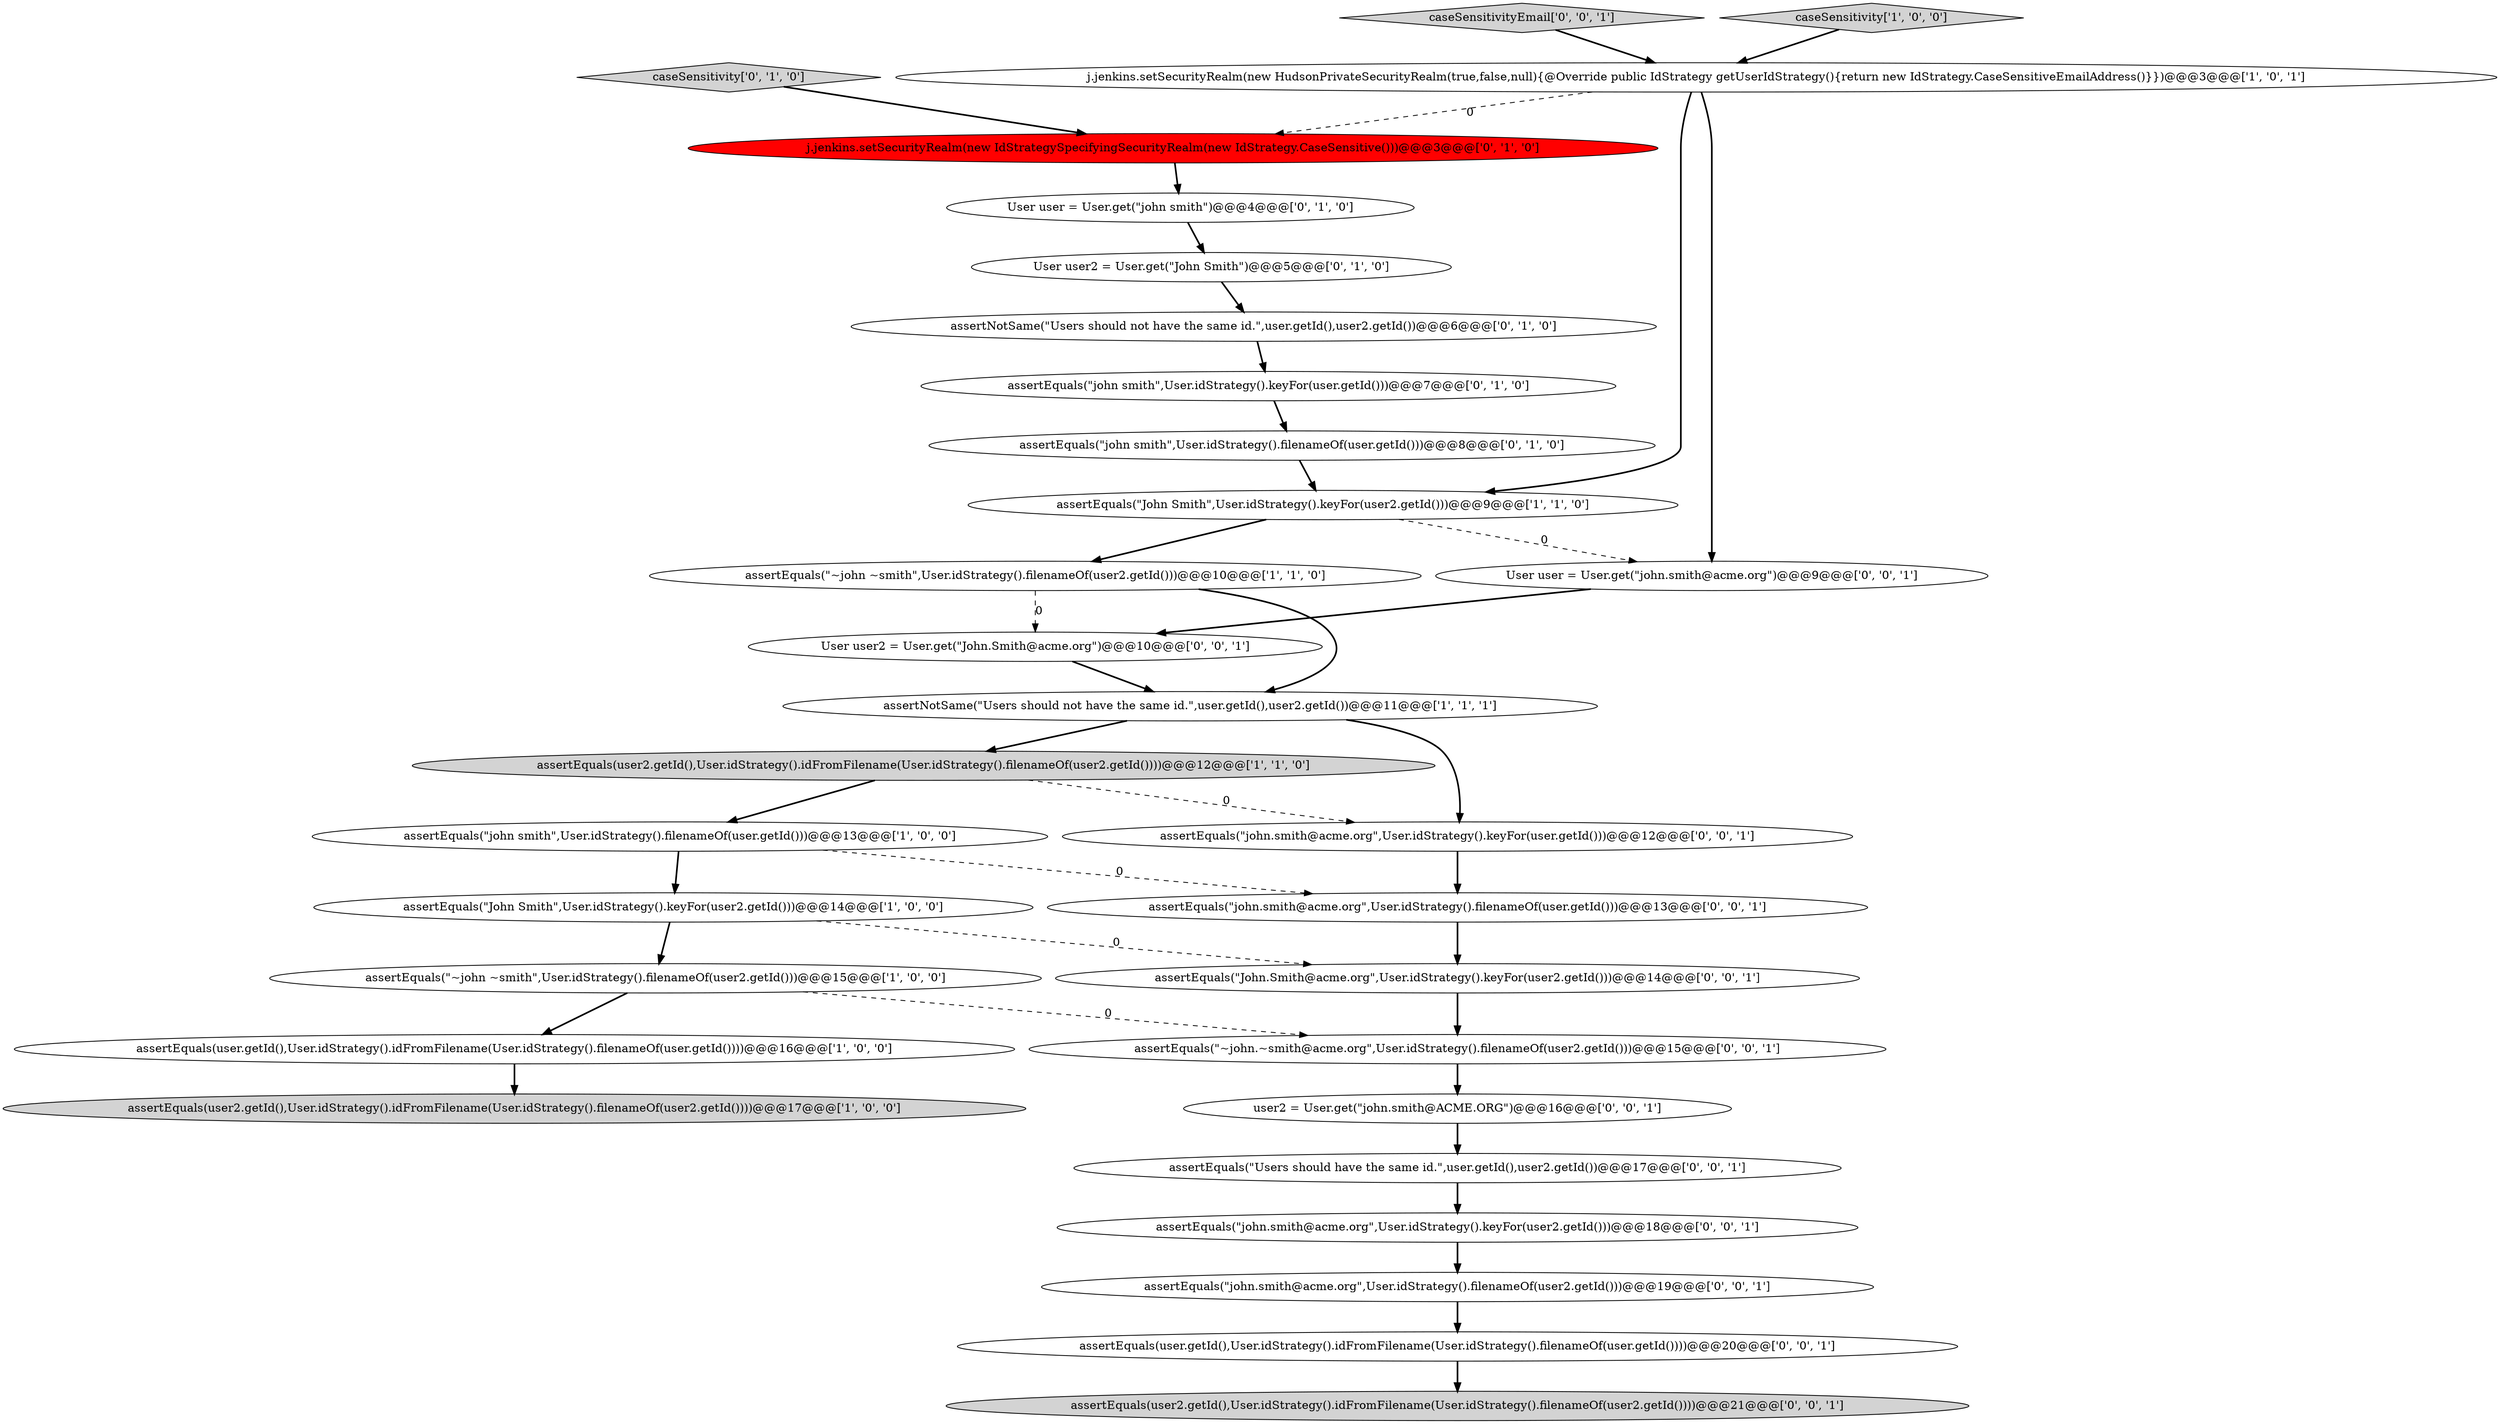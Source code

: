 digraph {
10 [style = filled, label = "assertEquals(\"~john ~smith\",User.idStrategy().filenameOf(user2.getId()))@@@15@@@['1', '0', '0']", fillcolor = white, shape = ellipse image = "AAA0AAABBB1BBB"];
2 [style = filled, label = "assertEquals(\"john smith\",User.idStrategy().filenameOf(user.getId()))@@@13@@@['1', '0', '0']", fillcolor = white, shape = ellipse image = "AAA0AAABBB1BBB"];
22 [style = filled, label = "assertEquals(user2.getId(),User.idStrategy().idFromFilename(User.idStrategy().filenameOf(user2.getId())))@@@21@@@['0', '0', '1']", fillcolor = lightgray, shape = ellipse image = "AAA0AAABBB3BBB"];
9 [style = filled, label = "j.jenkins.setSecurityRealm(new HudsonPrivateSecurityRealm(true,false,null){@Override public IdStrategy getUserIdStrategy(){return new IdStrategy.CaseSensitiveEmailAddress()}})@@@3@@@['1', '0', '1']", fillcolor = white, shape = ellipse image = "AAA0AAABBB1BBB"];
21 [style = filled, label = "caseSensitivityEmail['0', '0', '1']", fillcolor = lightgray, shape = diamond image = "AAA0AAABBB3BBB"];
13 [style = filled, label = "User user = User.get(\"john smith\")@@@4@@@['0', '1', '0']", fillcolor = white, shape = ellipse image = "AAA0AAABBB2BBB"];
16 [style = filled, label = "User user2 = User.get(\"John Smith\")@@@5@@@['0', '1', '0']", fillcolor = white, shape = ellipse image = "AAA0AAABBB2BBB"];
28 [style = filled, label = "assertEquals(\"john.smith@acme.org\",User.idStrategy().keyFor(user2.getId()))@@@18@@@['0', '0', '1']", fillcolor = white, shape = ellipse image = "AAA0AAABBB3BBB"];
24 [style = filled, label = "assertEquals(\"john.smith@acme.org\",User.idStrategy().filenameOf(user2.getId()))@@@19@@@['0', '0', '1']", fillcolor = white, shape = ellipse image = "AAA0AAABBB3BBB"];
19 [style = filled, label = "assertEquals(\"John.Smith@acme.org\",User.idStrategy().keyFor(user2.getId()))@@@14@@@['0', '0', '1']", fillcolor = white, shape = ellipse image = "AAA0AAABBB3BBB"];
7 [style = filled, label = "assertNotSame(\"Users should not have the same id.\",user.getId(),user2.getId())@@@11@@@['1', '1', '1']", fillcolor = white, shape = ellipse image = "AAA0AAABBB1BBB"];
6 [style = filled, label = "assertEquals(user2.getId(),User.idStrategy().idFromFilename(User.idStrategy().filenameOf(user2.getId())))@@@17@@@['1', '0', '0']", fillcolor = lightgray, shape = ellipse image = "AAA0AAABBB1BBB"];
11 [style = filled, label = "j.jenkins.setSecurityRealm(new IdStrategySpecifyingSecurityRealm(new IdStrategy.CaseSensitive()))@@@3@@@['0', '1', '0']", fillcolor = red, shape = ellipse image = "AAA1AAABBB2BBB"];
29 [style = filled, label = "assertEquals(user.getId(),User.idStrategy().idFromFilename(User.idStrategy().filenameOf(user.getId())))@@@20@@@['0', '0', '1']", fillcolor = white, shape = ellipse image = "AAA0AAABBB3BBB"];
30 [style = filled, label = "User user2 = User.get(\"John.Smith@acme.org\")@@@10@@@['0', '0', '1']", fillcolor = white, shape = ellipse image = "AAA0AAABBB3BBB"];
8 [style = filled, label = "assertEquals(user2.getId(),User.idStrategy().idFromFilename(User.idStrategy().filenameOf(user2.getId())))@@@12@@@['1', '1', '0']", fillcolor = lightgray, shape = ellipse image = "AAA0AAABBB1BBB"];
12 [style = filled, label = "assertEquals(\"john smith\",User.idStrategy().filenameOf(user.getId()))@@@8@@@['0', '1', '0']", fillcolor = white, shape = ellipse image = "AAA0AAABBB2BBB"];
23 [style = filled, label = "assertEquals(\"~john.~smith@acme.org\",User.idStrategy().filenameOf(user2.getId()))@@@15@@@['0', '0', '1']", fillcolor = white, shape = ellipse image = "AAA0AAABBB3BBB"];
26 [style = filled, label = "assertEquals(\"john.smith@acme.org\",User.idStrategy().filenameOf(user.getId()))@@@13@@@['0', '0', '1']", fillcolor = white, shape = ellipse image = "AAA0AAABBB3BBB"];
3 [style = filled, label = "caseSensitivity['1', '0', '0']", fillcolor = lightgray, shape = diamond image = "AAA0AAABBB1BBB"];
15 [style = filled, label = "assertNotSame(\"Users should not have the same id.\",user.getId(),user2.getId())@@@6@@@['0', '1', '0']", fillcolor = white, shape = ellipse image = "AAA0AAABBB2BBB"];
25 [style = filled, label = "assertEquals(\"Users should have the same id.\",user.getId(),user2.getId())@@@17@@@['0', '0', '1']", fillcolor = white, shape = ellipse image = "AAA0AAABBB3BBB"];
17 [style = filled, label = "assertEquals(\"john smith\",User.idStrategy().keyFor(user.getId()))@@@7@@@['0', '1', '0']", fillcolor = white, shape = ellipse image = "AAA0AAABBB2BBB"];
27 [style = filled, label = "assertEquals(\"john.smith@acme.org\",User.idStrategy().keyFor(user.getId()))@@@12@@@['0', '0', '1']", fillcolor = white, shape = ellipse image = "AAA0AAABBB3BBB"];
0 [style = filled, label = "assertEquals(\"John Smith\",User.idStrategy().keyFor(user2.getId()))@@@14@@@['1', '0', '0']", fillcolor = white, shape = ellipse image = "AAA0AAABBB1BBB"];
14 [style = filled, label = "caseSensitivity['0', '1', '0']", fillcolor = lightgray, shape = diamond image = "AAA0AAABBB2BBB"];
18 [style = filled, label = "User user = User.get(\"john.smith@acme.org\")@@@9@@@['0', '0', '1']", fillcolor = white, shape = ellipse image = "AAA0AAABBB3BBB"];
4 [style = filled, label = "assertEquals(\"~john ~smith\",User.idStrategy().filenameOf(user2.getId()))@@@10@@@['1', '1', '0']", fillcolor = white, shape = ellipse image = "AAA0AAABBB1BBB"];
1 [style = filled, label = "assertEquals(user.getId(),User.idStrategy().idFromFilename(User.idStrategy().filenameOf(user.getId())))@@@16@@@['1', '0', '0']", fillcolor = white, shape = ellipse image = "AAA0AAABBB1BBB"];
5 [style = filled, label = "assertEquals(\"John Smith\",User.idStrategy().keyFor(user2.getId()))@@@9@@@['1', '1', '0']", fillcolor = white, shape = ellipse image = "AAA0AAABBB1BBB"];
20 [style = filled, label = "user2 = User.get(\"john.smith@ACME.ORG\")@@@16@@@['0', '0', '1']", fillcolor = white, shape = ellipse image = "AAA0AAABBB3BBB"];
16->15 [style = bold, label=""];
23->20 [style = bold, label=""];
25->28 [style = bold, label=""];
12->5 [style = bold, label=""];
0->19 [style = dashed, label="0"];
18->30 [style = bold, label=""];
4->30 [style = dashed, label="0"];
24->29 [style = bold, label=""];
26->19 [style = bold, label=""];
7->8 [style = bold, label=""];
5->18 [style = dashed, label="0"];
20->25 [style = bold, label=""];
13->16 [style = bold, label=""];
4->7 [style = bold, label=""];
3->9 [style = bold, label=""];
15->17 [style = bold, label=""];
0->10 [style = bold, label=""];
2->0 [style = bold, label=""];
1->6 [style = bold, label=""];
17->12 [style = bold, label=""];
9->18 [style = bold, label=""];
21->9 [style = bold, label=""];
8->2 [style = bold, label=""];
30->7 [style = bold, label=""];
19->23 [style = bold, label=""];
11->13 [style = bold, label=""];
5->4 [style = bold, label=""];
7->27 [style = bold, label=""];
9->5 [style = bold, label=""];
28->24 [style = bold, label=""];
9->11 [style = dashed, label="0"];
8->27 [style = dashed, label="0"];
29->22 [style = bold, label=""];
2->26 [style = dashed, label="0"];
10->1 [style = bold, label=""];
14->11 [style = bold, label=""];
10->23 [style = dashed, label="0"];
27->26 [style = bold, label=""];
}
